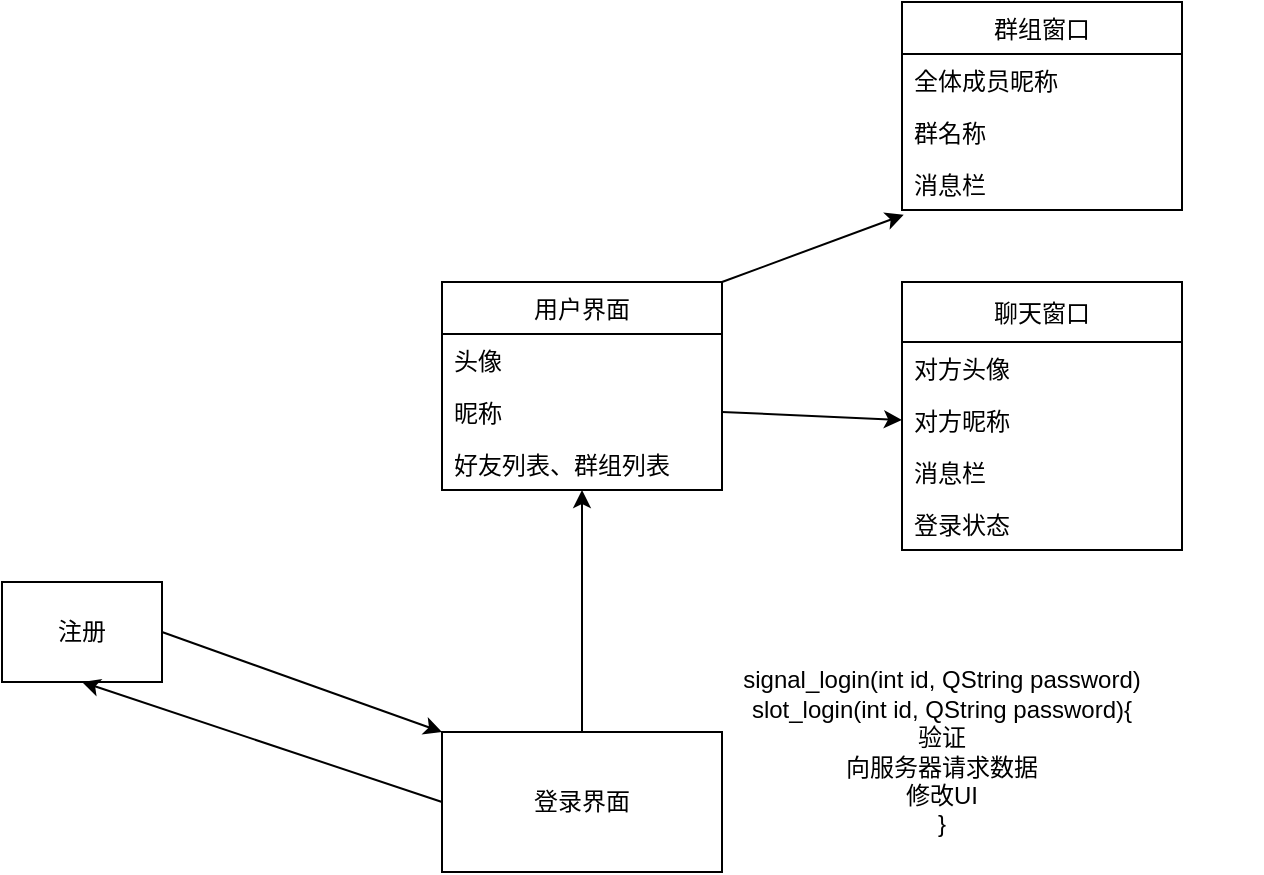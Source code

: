 <mxfile version="14.4.3" type="device"><diagram id="N5KWBHrzPJwGgqAxLH59" name="第 1 页"><mxGraphModel dx="1053" dy="501" grid="1" gridSize="10" guides="1" tooltips="1" connect="1" arrows="1" fold="1" page="1" pageScale="1" pageWidth="827" pageHeight="1169" math="0" shadow="0"><root><mxCell id="0"/><mxCell id="1" parent="0"/><mxCell id="XHtn6jIHEbPtR8Xh8yzI-13" style="edgeStyle=orthogonalEdgeStyle;rounded=0;orthogonalLoop=1;jettySize=auto;html=1;exitX=0.5;exitY=0;exitDx=0;exitDy=0;entryX=0.5;entryY=1;entryDx=0;entryDy=0;" parent="1" source="XHtn6jIHEbPtR8Xh8yzI-1" target="XHtn6jIHEbPtR8Xh8yzI-9" edge="1"><mxGeometry relative="1" as="geometry"/></mxCell><mxCell id="XHtn6jIHEbPtR8Xh8yzI-1" value="登录界面" style="rounded=0;whiteSpace=wrap;html=1;" parent="1" vertex="1"><mxGeometry x="310" y="515" width="140" height="70" as="geometry"/></mxCell><mxCell id="XHtn6jIHEbPtR8Xh8yzI-3" value="注册" style="rounded=0;whiteSpace=wrap;html=1;" parent="1" vertex="1"><mxGeometry x="90" y="440" width="80" height="50" as="geometry"/></mxCell><mxCell id="XHtn6jIHEbPtR8Xh8yzI-4" value="" style="endArrow=classic;html=1;exitX=1;exitY=0.5;exitDx=0;exitDy=0;entryX=0;entryY=0;entryDx=0;entryDy=0;" parent="1" source="XHtn6jIHEbPtR8Xh8yzI-3" target="XHtn6jIHEbPtR8Xh8yzI-1" edge="1"><mxGeometry width="50" height="50" relative="1" as="geometry"><mxPoint x="390" y="340" as="sourcePoint"/><mxPoint x="440" y="290" as="targetPoint"/></mxGeometry></mxCell><mxCell id="XHtn6jIHEbPtR8Xh8yzI-5" value="" style="endArrow=classic;html=1;exitX=0;exitY=0.5;exitDx=0;exitDy=0;entryX=0.5;entryY=1;entryDx=0;entryDy=0;" parent="1" source="XHtn6jIHEbPtR8Xh8yzI-1" target="XHtn6jIHEbPtR8Xh8yzI-3" edge="1"><mxGeometry width="50" height="50" relative="1" as="geometry"><mxPoint x="390" y="340" as="sourcePoint"/><mxPoint x="440" y="290" as="targetPoint"/></mxGeometry></mxCell><mxCell id="XHtn6jIHEbPtR8Xh8yzI-9" value="用户界面" style="swimlane;fontStyle=0;childLayout=stackLayout;horizontal=1;startSize=26;fillColor=none;horizontalStack=0;resizeParent=1;resizeParentMax=0;resizeLast=0;collapsible=1;marginBottom=0;" parent="1" vertex="1"><mxGeometry x="310" y="290" width="140" height="104" as="geometry"><mxRectangle x="310" y="290" width="80" height="26" as="alternateBounds"/></mxGeometry></mxCell><mxCell id="XHtn6jIHEbPtR8Xh8yzI-10" value="头像" style="text;strokeColor=none;fillColor=none;align=left;verticalAlign=top;spacingLeft=4;spacingRight=4;overflow=hidden;rotatable=0;points=[[0,0.5],[1,0.5]];portConstraint=eastwest;" parent="XHtn6jIHEbPtR8Xh8yzI-9" vertex="1"><mxGeometry y="26" width="140" height="26" as="geometry"/></mxCell><mxCell id="XHtn6jIHEbPtR8Xh8yzI-11" value="昵称" style="text;strokeColor=none;fillColor=none;align=left;verticalAlign=top;spacingLeft=4;spacingRight=4;overflow=hidden;rotatable=0;points=[[0,0.5],[1,0.5]];portConstraint=eastwest;" parent="XHtn6jIHEbPtR8Xh8yzI-9" vertex="1"><mxGeometry y="52" width="140" height="26" as="geometry"/></mxCell><mxCell id="XHtn6jIHEbPtR8Xh8yzI-12" value="好友列表、群组列表" style="text;strokeColor=none;fillColor=none;align=left;verticalAlign=top;spacingLeft=4;spacingRight=4;overflow=hidden;rotatable=0;points=[[0,0.5],[1,0.5]];portConstraint=eastwest;" parent="XHtn6jIHEbPtR8Xh8yzI-9" vertex="1"><mxGeometry y="78" width="140" height="26" as="geometry"/></mxCell><mxCell id="XHtn6jIHEbPtR8Xh8yzI-14" value="聊天窗口" style="swimlane;fontStyle=0;childLayout=stackLayout;horizontal=1;startSize=30;fillColor=none;horizontalStack=0;resizeParent=1;resizeParentMax=0;resizeLast=0;collapsible=1;marginBottom=0;" parent="1" vertex="1"><mxGeometry x="540" y="290" width="140" height="134" as="geometry"><mxRectangle x="310" y="290" width="80" height="26" as="alternateBounds"/></mxGeometry></mxCell><mxCell id="XHtn6jIHEbPtR8Xh8yzI-15" value="对方头像" style="text;strokeColor=none;fillColor=none;align=left;verticalAlign=top;spacingLeft=4;spacingRight=4;overflow=hidden;rotatable=0;points=[[0,0.5],[1,0.5]];portConstraint=eastwest;" parent="XHtn6jIHEbPtR8Xh8yzI-14" vertex="1"><mxGeometry y="30" width="140" height="26" as="geometry"/></mxCell><mxCell id="XHtn6jIHEbPtR8Xh8yzI-16" value="对方昵称" style="text;strokeColor=none;fillColor=none;align=left;verticalAlign=top;spacingLeft=4;spacingRight=4;overflow=hidden;rotatable=0;points=[[0,0.5],[1,0.5]];portConstraint=eastwest;" parent="XHtn6jIHEbPtR8Xh8yzI-14" vertex="1"><mxGeometry y="56" width="140" height="26" as="geometry"/></mxCell><mxCell id="XHtn6jIHEbPtR8Xh8yzI-17" value="消息栏" style="text;strokeColor=none;fillColor=none;align=left;verticalAlign=top;spacingLeft=4;spacingRight=4;overflow=hidden;rotatable=0;points=[[0,0.5],[1,0.5]];portConstraint=eastwest;" parent="XHtn6jIHEbPtR8Xh8yzI-14" vertex="1"><mxGeometry y="82" width="140" height="26" as="geometry"/></mxCell><mxCell id="XHtn6jIHEbPtR8Xh8yzI-24" value="登录状态" style="text;strokeColor=none;fillColor=none;align=left;verticalAlign=top;spacingLeft=4;spacingRight=4;overflow=hidden;rotatable=0;points=[[0,0.5],[1,0.5]];portConstraint=eastwest;" parent="XHtn6jIHEbPtR8Xh8yzI-14" vertex="1"><mxGeometry y="108" width="140" height="26" as="geometry"/></mxCell><mxCell id="XHtn6jIHEbPtR8Xh8yzI-18" value="" style="endArrow=classic;html=1;entryX=0;entryY=0.5;entryDx=0;entryDy=0;exitX=1;exitY=0.5;exitDx=0;exitDy=0;" parent="1" source="XHtn6jIHEbPtR8Xh8yzI-11" target="XHtn6jIHEbPtR8Xh8yzI-16" edge="1"><mxGeometry width="50" height="50" relative="1" as="geometry"><mxPoint x="390" y="320" as="sourcePoint"/><mxPoint x="440" y="270" as="targetPoint"/></mxGeometry></mxCell><mxCell id="XHtn6jIHEbPtR8Xh8yzI-19" value="群组窗口" style="swimlane;fontStyle=0;childLayout=stackLayout;horizontal=1;startSize=26;fillColor=none;horizontalStack=0;resizeParent=1;resizeParentMax=0;resizeLast=0;collapsible=1;marginBottom=0;" parent="1" vertex="1"><mxGeometry x="540" y="150" width="140" height="104" as="geometry"><mxRectangle x="310" y="290" width="80" height="26" as="alternateBounds"/></mxGeometry></mxCell><mxCell id="XHtn6jIHEbPtR8Xh8yzI-20" value="全体成员昵称" style="text;strokeColor=none;fillColor=none;align=left;verticalAlign=top;spacingLeft=4;spacingRight=4;overflow=hidden;rotatable=0;points=[[0,0.5],[1,0.5]];portConstraint=eastwest;" parent="XHtn6jIHEbPtR8Xh8yzI-19" vertex="1"><mxGeometry y="26" width="140" height="26" as="geometry"/></mxCell><mxCell id="XHtn6jIHEbPtR8Xh8yzI-25" value="群名称" style="text;strokeColor=none;fillColor=none;align=left;verticalAlign=top;spacingLeft=4;spacingRight=4;overflow=hidden;rotatable=0;points=[[0,0.5],[1,0.5]];portConstraint=eastwest;" parent="XHtn6jIHEbPtR8Xh8yzI-19" vertex="1"><mxGeometry y="52" width="140" height="26" as="geometry"/></mxCell><mxCell id="XHtn6jIHEbPtR8Xh8yzI-21" value="消息栏" style="text;strokeColor=none;fillColor=none;align=left;verticalAlign=top;spacingLeft=4;spacingRight=4;overflow=hidden;rotatable=0;points=[[0,0.5],[1,0.5]];portConstraint=eastwest;" parent="XHtn6jIHEbPtR8Xh8yzI-19" vertex="1"><mxGeometry y="78" width="140" height="26" as="geometry"/></mxCell><mxCell id="XHtn6jIHEbPtR8Xh8yzI-23" value="" style="endArrow=classic;html=1;entryX=0.006;entryY=1.092;entryDx=0;entryDy=0;entryPerimeter=0;exitX=1;exitY=0;exitDx=0;exitDy=0;" parent="1" source="XHtn6jIHEbPtR8Xh8yzI-9" target="XHtn6jIHEbPtR8Xh8yzI-21" edge="1"><mxGeometry width="50" height="50" relative="1" as="geometry"><mxPoint x="390" y="320" as="sourcePoint"/><mxPoint x="539.16" y="224.806" as="targetPoint"/></mxGeometry></mxCell><mxCell id="WCMei0UOVgb1LkZWwbuX-1" value="signal_login(int id, QString password)&lt;br&gt;slot_login(int id, QString password){&lt;br&gt;验证&lt;br&gt;向服务器请求数据&lt;br&gt;修改UI&lt;br&gt;}" style="text;html=1;strokeColor=none;fillColor=none;align=center;verticalAlign=middle;whiteSpace=wrap;rounded=0;" vertex="1" parent="1"><mxGeometry x="400" y="465" width="320" height="120" as="geometry"/></mxCell></root></mxGraphModel></diagram></mxfile>